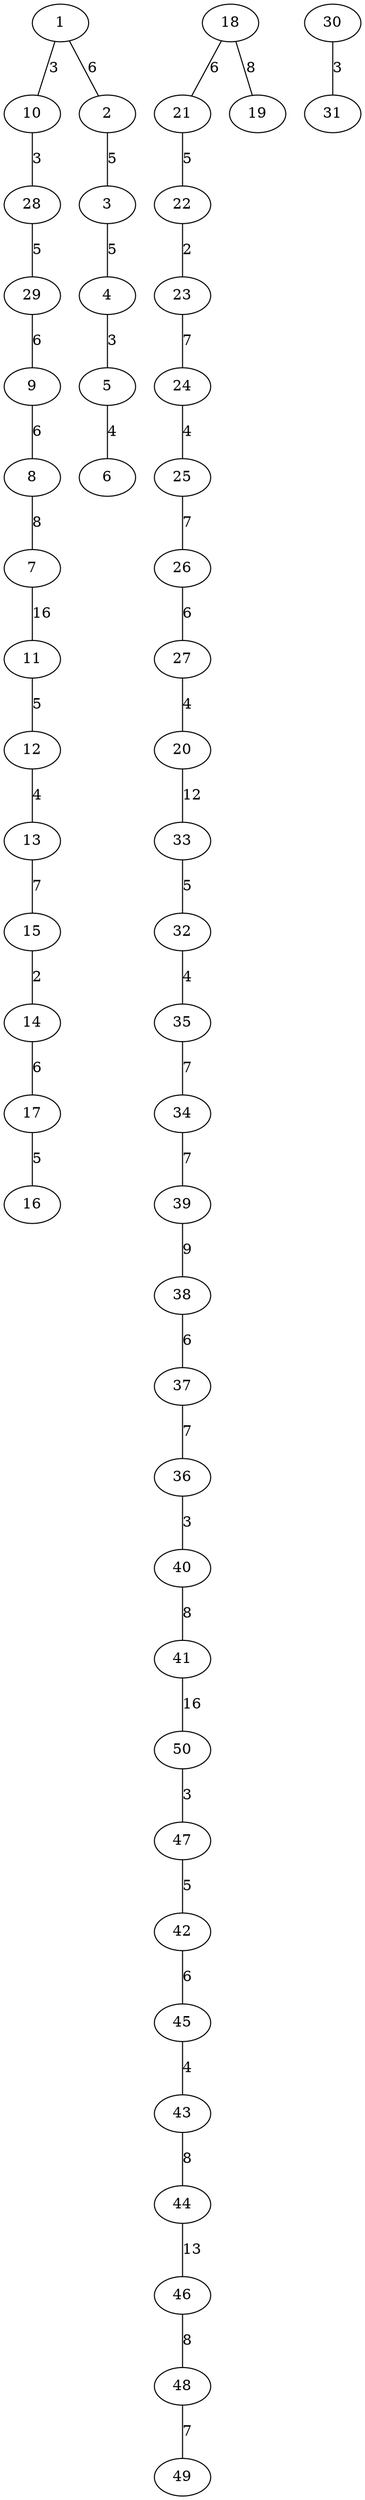 graph {
"1" -- "10" [label="3"]
"10" -- "28" [label="3"]
"28" -- "29" [label="5"]
"1" -- "2" [label="6"]
"2" -- "3" [label="5"]
"3" -- "4" [label="5"]
"4" -- "5" [label="3"]
"5" -- "6" [label="4"]
"29" -- "9" [label="6"]
"9" -- "8" [label="6"]
"8" -- "7" [label="8"]
"7" -- "11" [label="16"]
"11" -- "12" [label="5"]
"12" -- "13" [label="4"]
"13" -- "15" [label="7"]
"15" -- "14" [label="2"]
"14" -- "17" [label="6"]
"17" -- "16" [label="5"]
"18" -- "21" [label="6"]
"21" -- "22" [label="5"]
"22" -- "23" [label="2"]
"23" -- "24" [label="7"]
"24" -- "25" [label="4"]
"25" -- "26" [label="7"]
"26" -- "27" [label="6"]
"27" -- "20" [label="4"]
"18" -- "19" [label="8"]
"20" -- "33" [label="12"]
"33" -- "32" [label="5"]
"32" -- "35" [label="4"]
"35" -- "34" [label="7"]
"34" -- "39" [label="7"]
"39" -- "38" [label="9"]
"38" -- "37" [label="6"]
"37" -- "36" [label="7"]
"36" -- "40" [label="3"]
"40" -- "41" [label="8"]
"41" -- "50" [label="16"]
"50" -- "47" [label="3"]
"47" -- "42" [label="5"]
"42" -- "45" [label="6"]
"45" -- "43" [label="4"]
"43" -- "44" [label="8"]
"44" -- "46" [label="13"]
"46" -- "48" [label="8"]
"48" -- "49" [label="7"]
"30" -- "31" [label="3"]
}